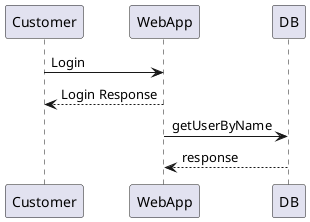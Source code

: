 @startuml
Customer -> WebApp: Login
Customer <-- WebApp: Login Response
WebApp-> DB: getUserByName
WebApp<--DB: response
@enduml